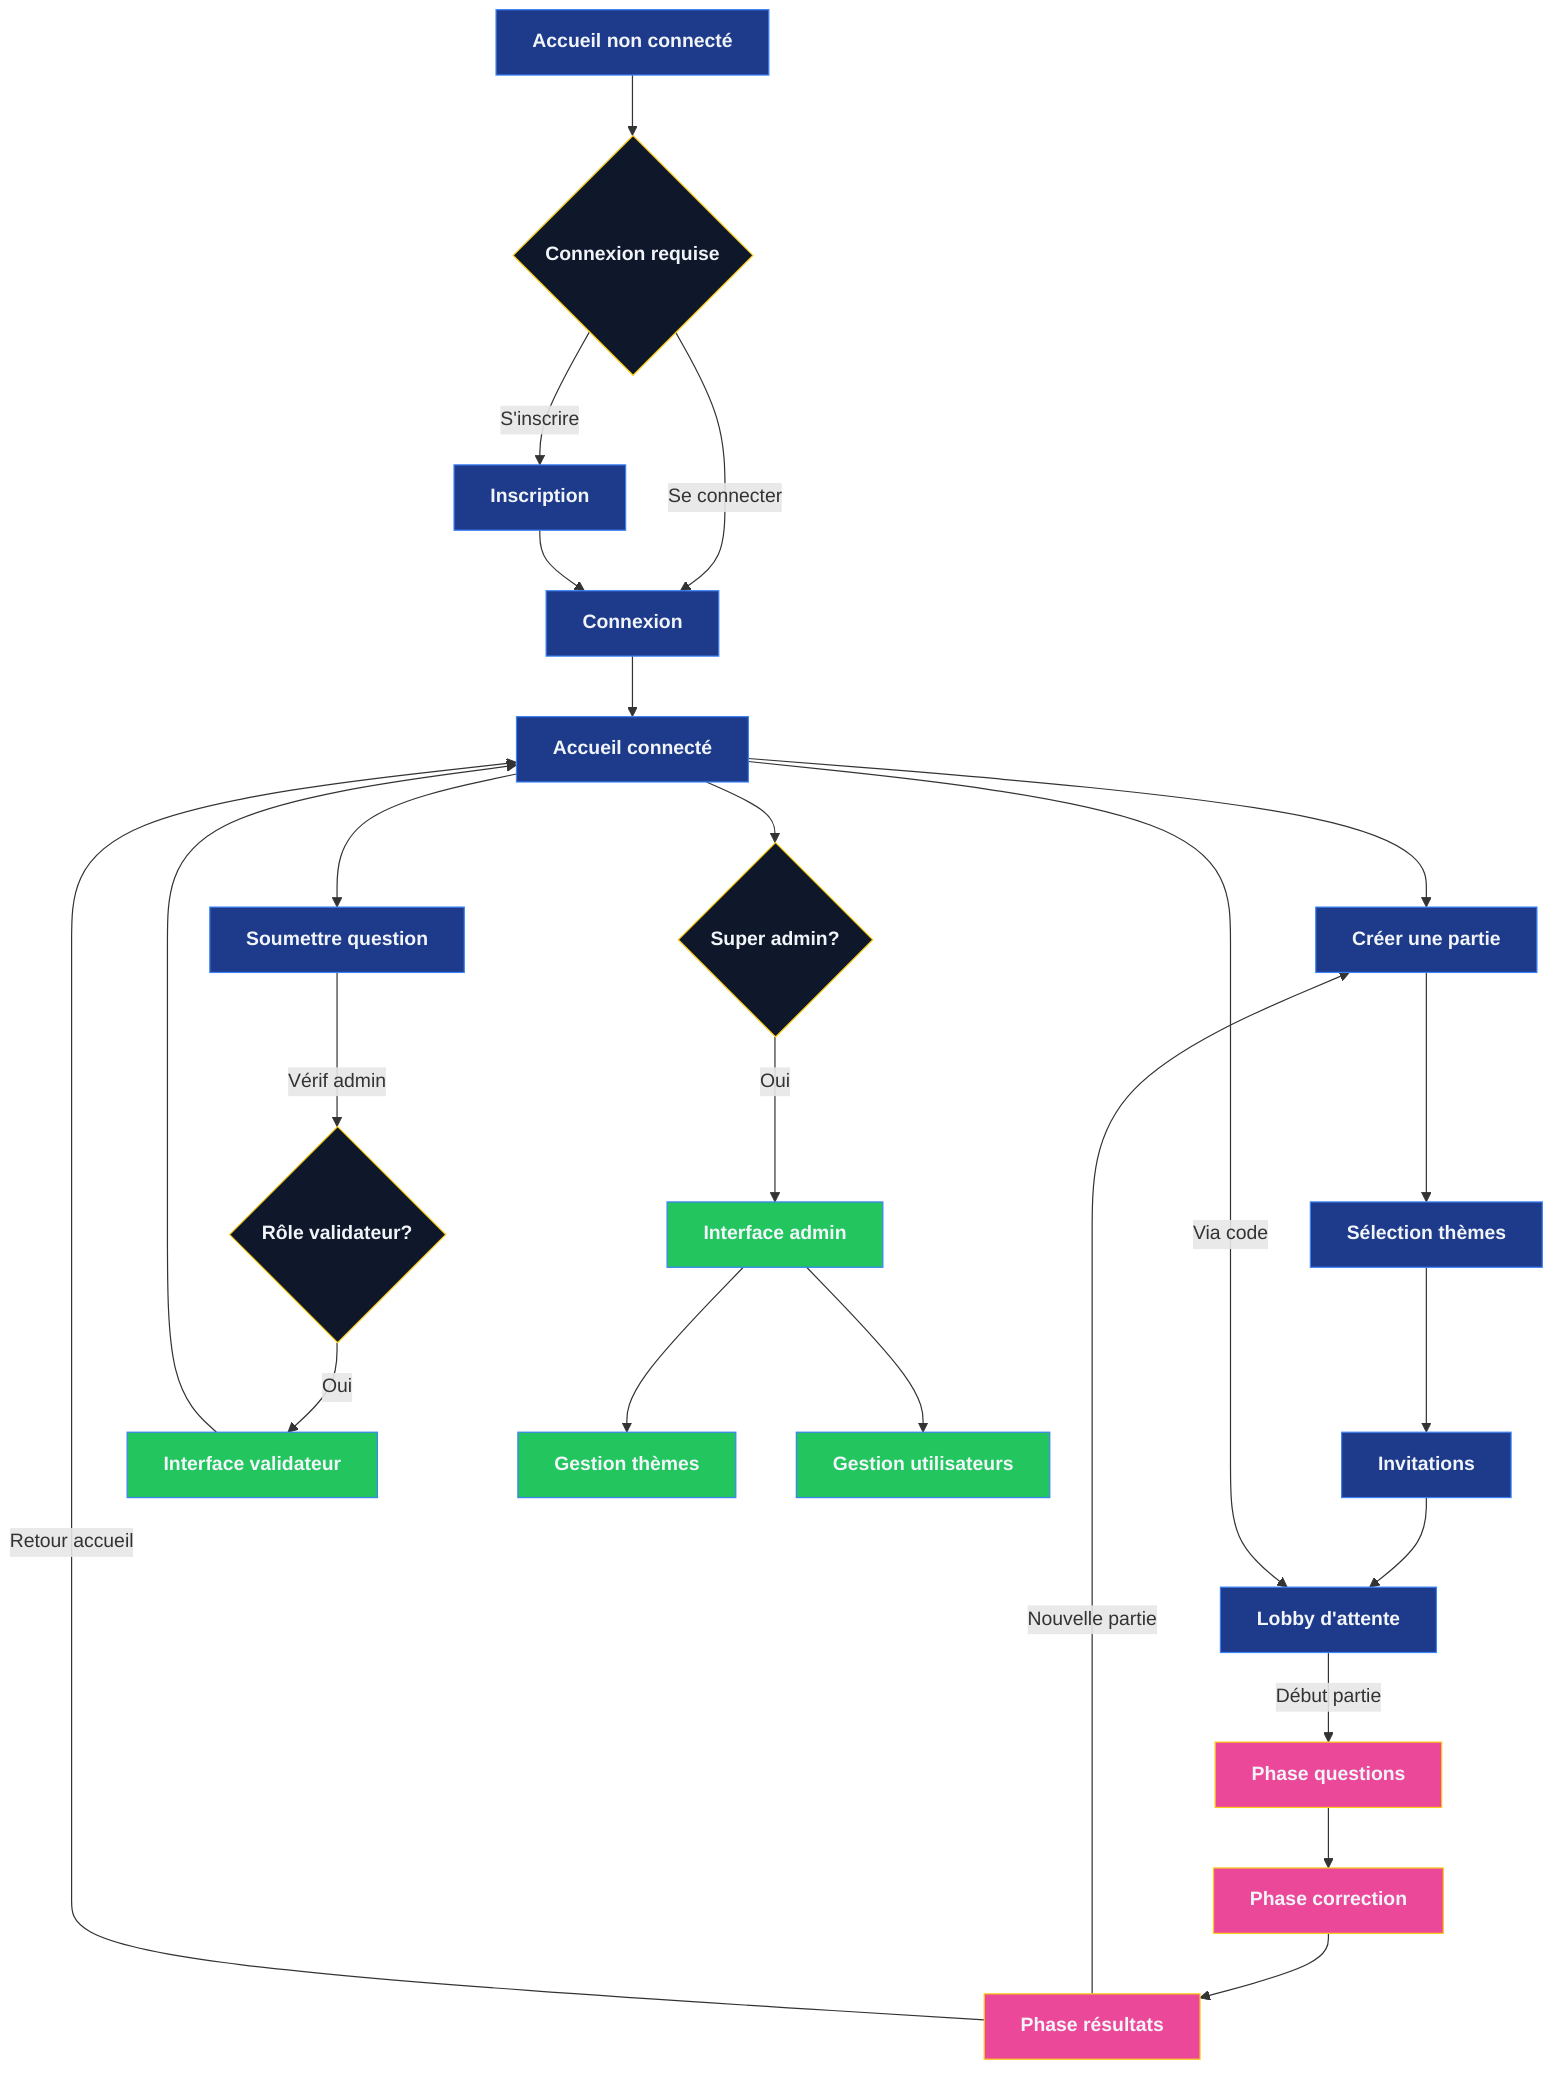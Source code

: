 flowchart TD
    %% Pages d'accueil et authentification
    A[Accueil non connecté] --> B{Connexion requise}
    B -->|S'inscrire| C[Inscription]
    B -->|Se connecter| D[Connexion]
    C --> D
    D --> E[Accueil connecté]
    
    %% Création et gestion de partie
    E --> F[Créer une partie]
    F --> F1[Sélection thèmes]
    F1 --> F2[Invitations]
    F2 --> G[Lobby d'attente]
    E -->|Via code| G
    G -->|Début partie| H[Phase questions]
    H --> I[Phase correction]
    I --> J[Phase résultats]
    J -->|Nouvelle partie| F
    J -->|Retour accueil| E
    
    %% Contribution aux questions
    E --> K[Soumettre question]
    K -->|Vérif admin| L{Rôle validateur?}
    L -->|Oui| M[Interface validateur]
    M --> E
    
    %% Administration
    E --> N{Super admin?}
    N -->|Oui| O[Interface admin]
    O --> P[Gestion thèmes]
    O --> R[Gestion utilisateurs]
    
    %% Points de décision - Style
    classDef default fill:#1E3A8A,stroke:#3B82F6,color:#F1F5F9,font-weight:bold
    classDef decision fill:#0F172A,stroke:#FACC15,color:#F1F5F9,font-weight:bold
    classDef game fill:#EC4899,stroke:#FACC15,color:#F1F5F9,font-weight:bold
    classDef admin fill:#22C55E,stroke:#3B82F6,color:#F1F5F9,font-weight:bold
    
    %% Application des styles
    class B,L,N decision
    class H,I,J game
    class M,O,P,R admin